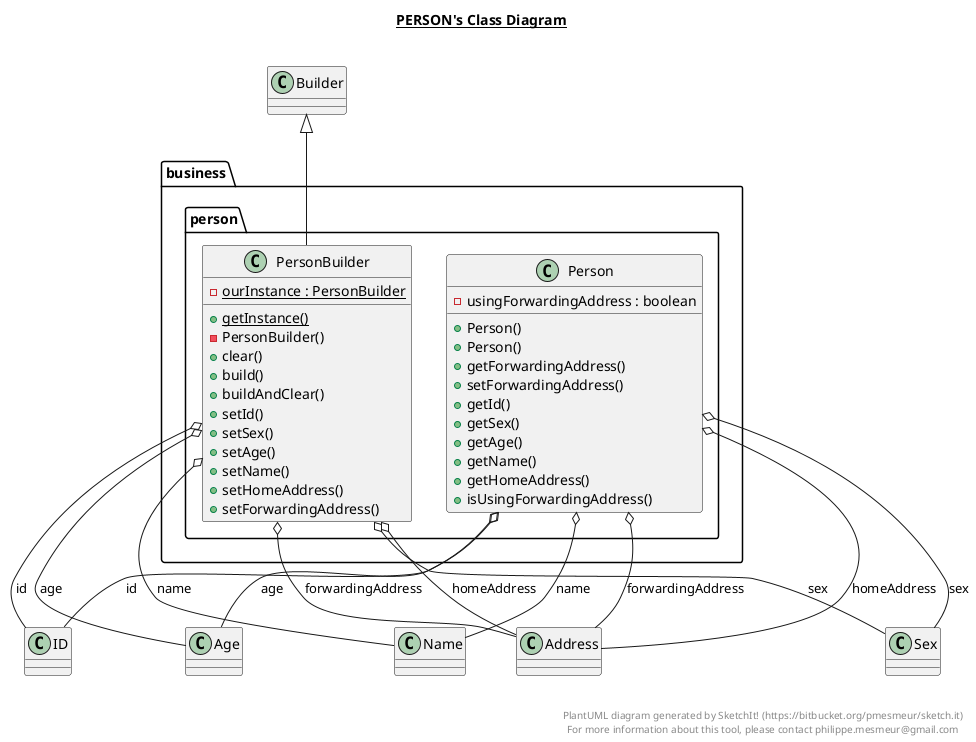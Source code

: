@startuml

title __PERSON's Class Diagram__\n

  package business {
    package business.person {
      class Person {
          - usingForwardingAddress : boolean
          + Person()
          + Person()
          + getForwardingAddress()
          + setForwardingAddress()
          + getId()
          + getSex()
          + getAge()
          + getName()
          + getHomeAddress()
          + isUsingForwardingAddress()
      }
    }
  }
  

  package business {
    package business.person {
      class PersonBuilder {
          {static} - ourInstance : PersonBuilder
          {static} + getInstance()
          - PersonBuilder()
          + clear()
          + build()
          + buildAndClear()
          + setId()
          + setSex()
          + setAge()
          + setName()
          + setHomeAddress()
          + setForwardingAddress()
      }
    }
  }
  

  Person o-- ID : id
  Person o-- Sex : sex
  Person o-- Age : age
  Person o-- Name : name
  Person o-- Address : homeAddress
  Person o-- Address : forwardingAddress
  PersonBuilder -up-|> Builder
  PersonBuilder o-- ID : id
  PersonBuilder o-- Sex : sex
  PersonBuilder o-- Age : age
  PersonBuilder o-- Name : name
  PersonBuilder o-- Address : homeAddress
  PersonBuilder o-- Address : forwardingAddress


right footer


PlantUML diagram generated by SketchIt! (https://bitbucket.org/pmesmeur/sketch.it)
For more information about this tool, please contact philippe.mesmeur@gmail.com
endfooter

@enduml
